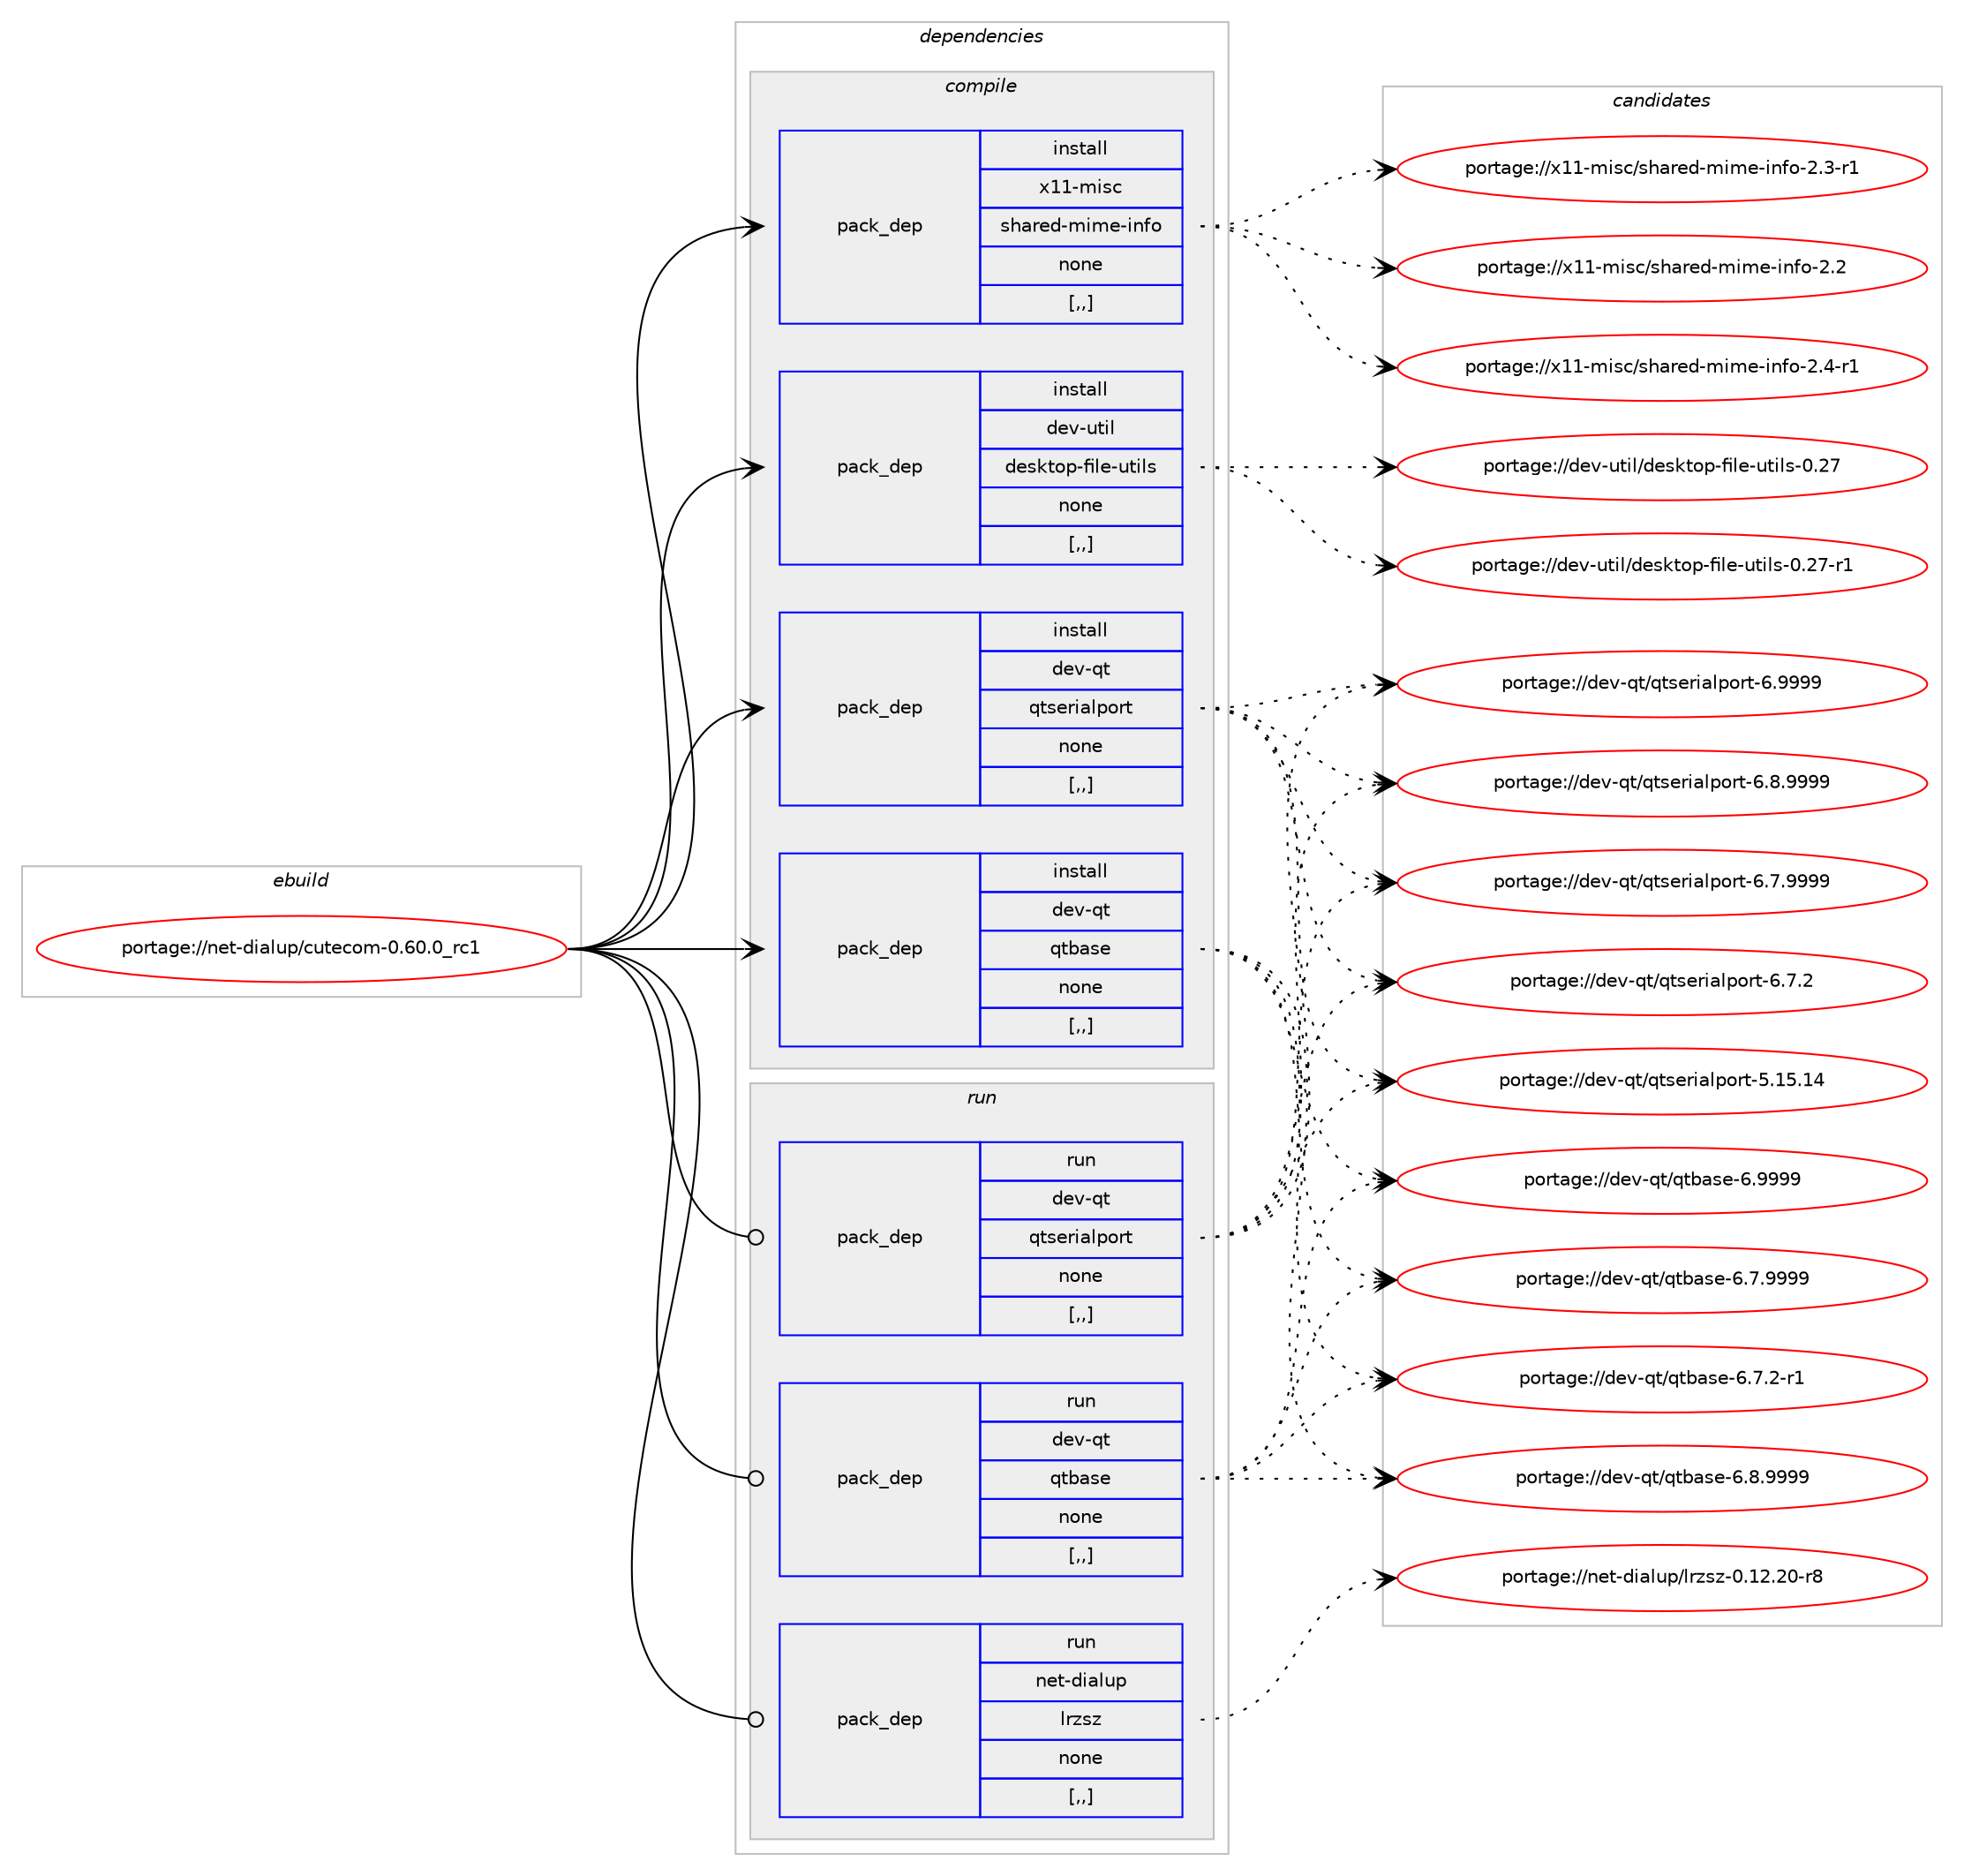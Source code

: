 digraph prolog {

# *************
# Graph options
# *************

newrank=true;
concentrate=true;
compound=true;
graph [rankdir=LR,fontname=Helvetica,fontsize=10,ranksep=1.5];#, ranksep=2.5, nodesep=0.2];
edge  [arrowhead=vee];
node  [fontname=Helvetica,fontsize=10];

# **********
# The ebuild
# **********

subgraph cluster_leftcol {
color=gray;
label=<<i>ebuild</i>>;
id [label="portage://net-dialup/cutecom-0.60.0_rc1", color=red, width=4, href="../net-dialup/cutecom-0.60.0_rc1.svg"];
}

# ****************
# The dependencies
# ****************

subgraph cluster_midcol {
color=gray;
label=<<i>dependencies</i>>;
subgraph cluster_compile {
fillcolor="#eeeeee";
style=filled;
label=<<i>compile</i>>;
subgraph pack252440 {
dependency344048 [label=<<TABLE BORDER="0" CELLBORDER="1" CELLSPACING="0" CELLPADDING="4" WIDTH="220"><TR><TD ROWSPAN="6" CELLPADDING="30">pack_dep</TD></TR><TR><TD WIDTH="110">install</TD></TR><TR><TD>dev-qt</TD></TR><TR><TD>qtbase</TD></TR><TR><TD>none</TD></TR><TR><TD>[,,]</TD></TR></TABLE>>, shape=none, color=blue];
}
id:e -> dependency344048:w [weight=20,style="solid",arrowhead="vee"];
subgraph pack252441 {
dependency344049 [label=<<TABLE BORDER="0" CELLBORDER="1" CELLSPACING="0" CELLPADDING="4" WIDTH="220"><TR><TD ROWSPAN="6" CELLPADDING="30">pack_dep</TD></TR><TR><TD WIDTH="110">install</TD></TR><TR><TD>dev-qt</TD></TR><TR><TD>qtserialport</TD></TR><TR><TD>none</TD></TR><TR><TD>[,,]</TD></TR></TABLE>>, shape=none, color=blue];
}
id:e -> dependency344049:w [weight=20,style="solid",arrowhead="vee"];
subgraph pack252442 {
dependency344050 [label=<<TABLE BORDER="0" CELLBORDER="1" CELLSPACING="0" CELLPADDING="4" WIDTH="220"><TR><TD ROWSPAN="6" CELLPADDING="30">pack_dep</TD></TR><TR><TD WIDTH="110">install</TD></TR><TR><TD>dev-util</TD></TR><TR><TD>desktop-file-utils</TD></TR><TR><TD>none</TD></TR><TR><TD>[,,]</TD></TR></TABLE>>, shape=none, color=blue];
}
id:e -> dependency344050:w [weight=20,style="solid",arrowhead="vee"];
subgraph pack252443 {
dependency344051 [label=<<TABLE BORDER="0" CELLBORDER="1" CELLSPACING="0" CELLPADDING="4" WIDTH="220"><TR><TD ROWSPAN="6" CELLPADDING="30">pack_dep</TD></TR><TR><TD WIDTH="110">install</TD></TR><TR><TD>x11-misc</TD></TR><TR><TD>shared-mime-info</TD></TR><TR><TD>none</TD></TR><TR><TD>[,,]</TD></TR></TABLE>>, shape=none, color=blue];
}
id:e -> dependency344051:w [weight=20,style="solid",arrowhead="vee"];
}
subgraph cluster_compileandrun {
fillcolor="#eeeeee";
style=filled;
label=<<i>compile and run</i>>;
}
subgraph cluster_run {
fillcolor="#eeeeee";
style=filled;
label=<<i>run</i>>;
subgraph pack252444 {
dependency344052 [label=<<TABLE BORDER="0" CELLBORDER="1" CELLSPACING="0" CELLPADDING="4" WIDTH="220"><TR><TD ROWSPAN="6" CELLPADDING="30">pack_dep</TD></TR><TR><TD WIDTH="110">run</TD></TR><TR><TD>dev-qt</TD></TR><TR><TD>qtbase</TD></TR><TR><TD>none</TD></TR><TR><TD>[,,]</TD></TR></TABLE>>, shape=none, color=blue];
}
id:e -> dependency344052:w [weight=20,style="solid",arrowhead="odot"];
subgraph pack252445 {
dependency344053 [label=<<TABLE BORDER="0" CELLBORDER="1" CELLSPACING="0" CELLPADDING="4" WIDTH="220"><TR><TD ROWSPAN="6" CELLPADDING="30">pack_dep</TD></TR><TR><TD WIDTH="110">run</TD></TR><TR><TD>dev-qt</TD></TR><TR><TD>qtserialport</TD></TR><TR><TD>none</TD></TR><TR><TD>[,,]</TD></TR></TABLE>>, shape=none, color=blue];
}
id:e -> dependency344053:w [weight=20,style="solid",arrowhead="odot"];
subgraph pack252446 {
dependency344054 [label=<<TABLE BORDER="0" CELLBORDER="1" CELLSPACING="0" CELLPADDING="4" WIDTH="220"><TR><TD ROWSPAN="6" CELLPADDING="30">pack_dep</TD></TR><TR><TD WIDTH="110">run</TD></TR><TR><TD>net-dialup</TD></TR><TR><TD>lrzsz</TD></TR><TR><TD>none</TD></TR><TR><TD>[,,]</TD></TR></TABLE>>, shape=none, color=blue];
}
id:e -> dependency344054:w [weight=20,style="solid",arrowhead="odot"];
}
}

# **************
# The candidates
# **************

subgraph cluster_choices {
rank=same;
color=gray;
label=<<i>candidates</i>>;

subgraph choice252440 {
color=black;
nodesep=1;
choice1001011184511311647113116989711510145544657575757 [label="portage://dev-qt/qtbase-6.9999", color=red, width=4,href="../dev-qt/qtbase-6.9999.svg"];
choice10010111845113116471131169897115101455446564657575757 [label="portage://dev-qt/qtbase-6.8.9999", color=red, width=4,href="../dev-qt/qtbase-6.8.9999.svg"];
choice10010111845113116471131169897115101455446554657575757 [label="portage://dev-qt/qtbase-6.7.9999", color=red, width=4,href="../dev-qt/qtbase-6.7.9999.svg"];
choice100101118451131164711311698971151014554465546504511449 [label="portage://dev-qt/qtbase-6.7.2-r1", color=red, width=4,href="../dev-qt/qtbase-6.7.2-r1.svg"];
dependency344048:e -> choice1001011184511311647113116989711510145544657575757:w [style=dotted,weight="100"];
dependency344048:e -> choice10010111845113116471131169897115101455446564657575757:w [style=dotted,weight="100"];
dependency344048:e -> choice10010111845113116471131169897115101455446554657575757:w [style=dotted,weight="100"];
dependency344048:e -> choice100101118451131164711311698971151014554465546504511449:w [style=dotted,weight="100"];
}
subgraph choice252441 {
color=black;
nodesep=1;
choice10010111845113116471131161151011141059710811211111411645544657575757 [label="portage://dev-qt/qtserialport-6.9999", color=red, width=4,href="../dev-qt/qtserialport-6.9999.svg"];
choice100101118451131164711311611510111410597108112111114116455446564657575757 [label="portage://dev-qt/qtserialport-6.8.9999", color=red, width=4,href="../dev-qt/qtserialport-6.8.9999.svg"];
choice100101118451131164711311611510111410597108112111114116455446554657575757 [label="portage://dev-qt/qtserialport-6.7.9999", color=red, width=4,href="../dev-qt/qtserialport-6.7.9999.svg"];
choice100101118451131164711311611510111410597108112111114116455446554650 [label="portage://dev-qt/qtserialport-6.7.2", color=red, width=4,href="../dev-qt/qtserialport-6.7.2.svg"];
choice1001011184511311647113116115101114105971081121111141164553464953464952 [label="portage://dev-qt/qtserialport-5.15.14", color=red, width=4,href="../dev-qt/qtserialport-5.15.14.svg"];
dependency344049:e -> choice10010111845113116471131161151011141059710811211111411645544657575757:w [style=dotted,weight="100"];
dependency344049:e -> choice100101118451131164711311611510111410597108112111114116455446564657575757:w [style=dotted,weight="100"];
dependency344049:e -> choice100101118451131164711311611510111410597108112111114116455446554657575757:w [style=dotted,weight="100"];
dependency344049:e -> choice100101118451131164711311611510111410597108112111114116455446554650:w [style=dotted,weight="100"];
dependency344049:e -> choice1001011184511311647113116115101114105971081121111141164553464953464952:w [style=dotted,weight="100"];
}
subgraph choice252442 {
color=black;
nodesep=1;
choice1001011184511711610510847100101115107116111112451021051081014511711610510811545484650554511449 [label="portage://dev-util/desktop-file-utils-0.27-r1", color=red, width=4,href="../dev-util/desktop-file-utils-0.27-r1.svg"];
choice100101118451171161051084710010111510711611111245102105108101451171161051081154548465055 [label="portage://dev-util/desktop-file-utils-0.27", color=red, width=4,href="../dev-util/desktop-file-utils-0.27.svg"];
dependency344050:e -> choice1001011184511711610510847100101115107116111112451021051081014511711610510811545484650554511449:w [style=dotted,weight="100"];
dependency344050:e -> choice100101118451171161051084710010111510711611111245102105108101451171161051081154548465055:w [style=dotted,weight="100"];
}
subgraph choice252443 {
color=black;
nodesep=1;
choice1204949451091051159947115104971141011004510910510910145105110102111455046524511449 [label="portage://x11-misc/shared-mime-info-2.4-r1", color=red, width=4,href="../x11-misc/shared-mime-info-2.4-r1.svg"];
choice1204949451091051159947115104971141011004510910510910145105110102111455046514511449 [label="portage://x11-misc/shared-mime-info-2.3-r1", color=red, width=4,href="../x11-misc/shared-mime-info-2.3-r1.svg"];
choice120494945109105115994711510497114101100451091051091014510511010211145504650 [label="portage://x11-misc/shared-mime-info-2.2", color=red, width=4,href="../x11-misc/shared-mime-info-2.2.svg"];
dependency344051:e -> choice1204949451091051159947115104971141011004510910510910145105110102111455046524511449:w [style=dotted,weight="100"];
dependency344051:e -> choice1204949451091051159947115104971141011004510910510910145105110102111455046514511449:w [style=dotted,weight="100"];
dependency344051:e -> choice120494945109105115994711510497114101100451091051091014510511010211145504650:w [style=dotted,weight="100"];
}
subgraph choice252444 {
color=black;
nodesep=1;
choice1001011184511311647113116989711510145544657575757 [label="portage://dev-qt/qtbase-6.9999", color=red, width=4,href="../dev-qt/qtbase-6.9999.svg"];
choice10010111845113116471131169897115101455446564657575757 [label="portage://dev-qt/qtbase-6.8.9999", color=red, width=4,href="../dev-qt/qtbase-6.8.9999.svg"];
choice10010111845113116471131169897115101455446554657575757 [label="portage://dev-qt/qtbase-6.7.9999", color=red, width=4,href="../dev-qt/qtbase-6.7.9999.svg"];
choice100101118451131164711311698971151014554465546504511449 [label="portage://dev-qt/qtbase-6.7.2-r1", color=red, width=4,href="../dev-qt/qtbase-6.7.2-r1.svg"];
dependency344052:e -> choice1001011184511311647113116989711510145544657575757:w [style=dotted,weight="100"];
dependency344052:e -> choice10010111845113116471131169897115101455446564657575757:w [style=dotted,weight="100"];
dependency344052:e -> choice10010111845113116471131169897115101455446554657575757:w [style=dotted,weight="100"];
dependency344052:e -> choice100101118451131164711311698971151014554465546504511449:w [style=dotted,weight="100"];
}
subgraph choice252445 {
color=black;
nodesep=1;
choice10010111845113116471131161151011141059710811211111411645544657575757 [label="portage://dev-qt/qtserialport-6.9999", color=red, width=4,href="../dev-qt/qtserialport-6.9999.svg"];
choice100101118451131164711311611510111410597108112111114116455446564657575757 [label="portage://dev-qt/qtserialport-6.8.9999", color=red, width=4,href="../dev-qt/qtserialport-6.8.9999.svg"];
choice100101118451131164711311611510111410597108112111114116455446554657575757 [label="portage://dev-qt/qtserialport-6.7.9999", color=red, width=4,href="../dev-qt/qtserialport-6.7.9999.svg"];
choice100101118451131164711311611510111410597108112111114116455446554650 [label="portage://dev-qt/qtserialport-6.7.2", color=red, width=4,href="../dev-qt/qtserialport-6.7.2.svg"];
choice1001011184511311647113116115101114105971081121111141164553464953464952 [label="portage://dev-qt/qtserialport-5.15.14", color=red, width=4,href="../dev-qt/qtserialport-5.15.14.svg"];
dependency344053:e -> choice10010111845113116471131161151011141059710811211111411645544657575757:w [style=dotted,weight="100"];
dependency344053:e -> choice100101118451131164711311611510111410597108112111114116455446564657575757:w [style=dotted,weight="100"];
dependency344053:e -> choice100101118451131164711311611510111410597108112111114116455446554657575757:w [style=dotted,weight="100"];
dependency344053:e -> choice100101118451131164711311611510111410597108112111114116455446554650:w [style=dotted,weight="100"];
dependency344053:e -> choice1001011184511311647113116115101114105971081121111141164553464953464952:w [style=dotted,weight="100"];
}
subgraph choice252446 {
color=black;
nodesep=1;
choice11010111645100105971081171124710811412211512245484649504650484511456 [label="portage://net-dialup/lrzsz-0.12.20-r8", color=red, width=4,href="../net-dialup/lrzsz-0.12.20-r8.svg"];
dependency344054:e -> choice11010111645100105971081171124710811412211512245484649504650484511456:w [style=dotted,weight="100"];
}
}

}
